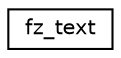 digraph "Graphical Class Hierarchy"
{
 // LATEX_PDF_SIZE
  edge [fontname="Helvetica",fontsize="10",labelfontname="Helvetica",labelfontsize="10"];
  node [fontname="Helvetica",fontsize="10",shape=record];
  rankdir="LR";
  Node0 [label="fz_text",height=0.2,width=0.4,color="black", fillcolor="white", style="filled",URL="$structfz__text.html",tooltip=" "];
}
